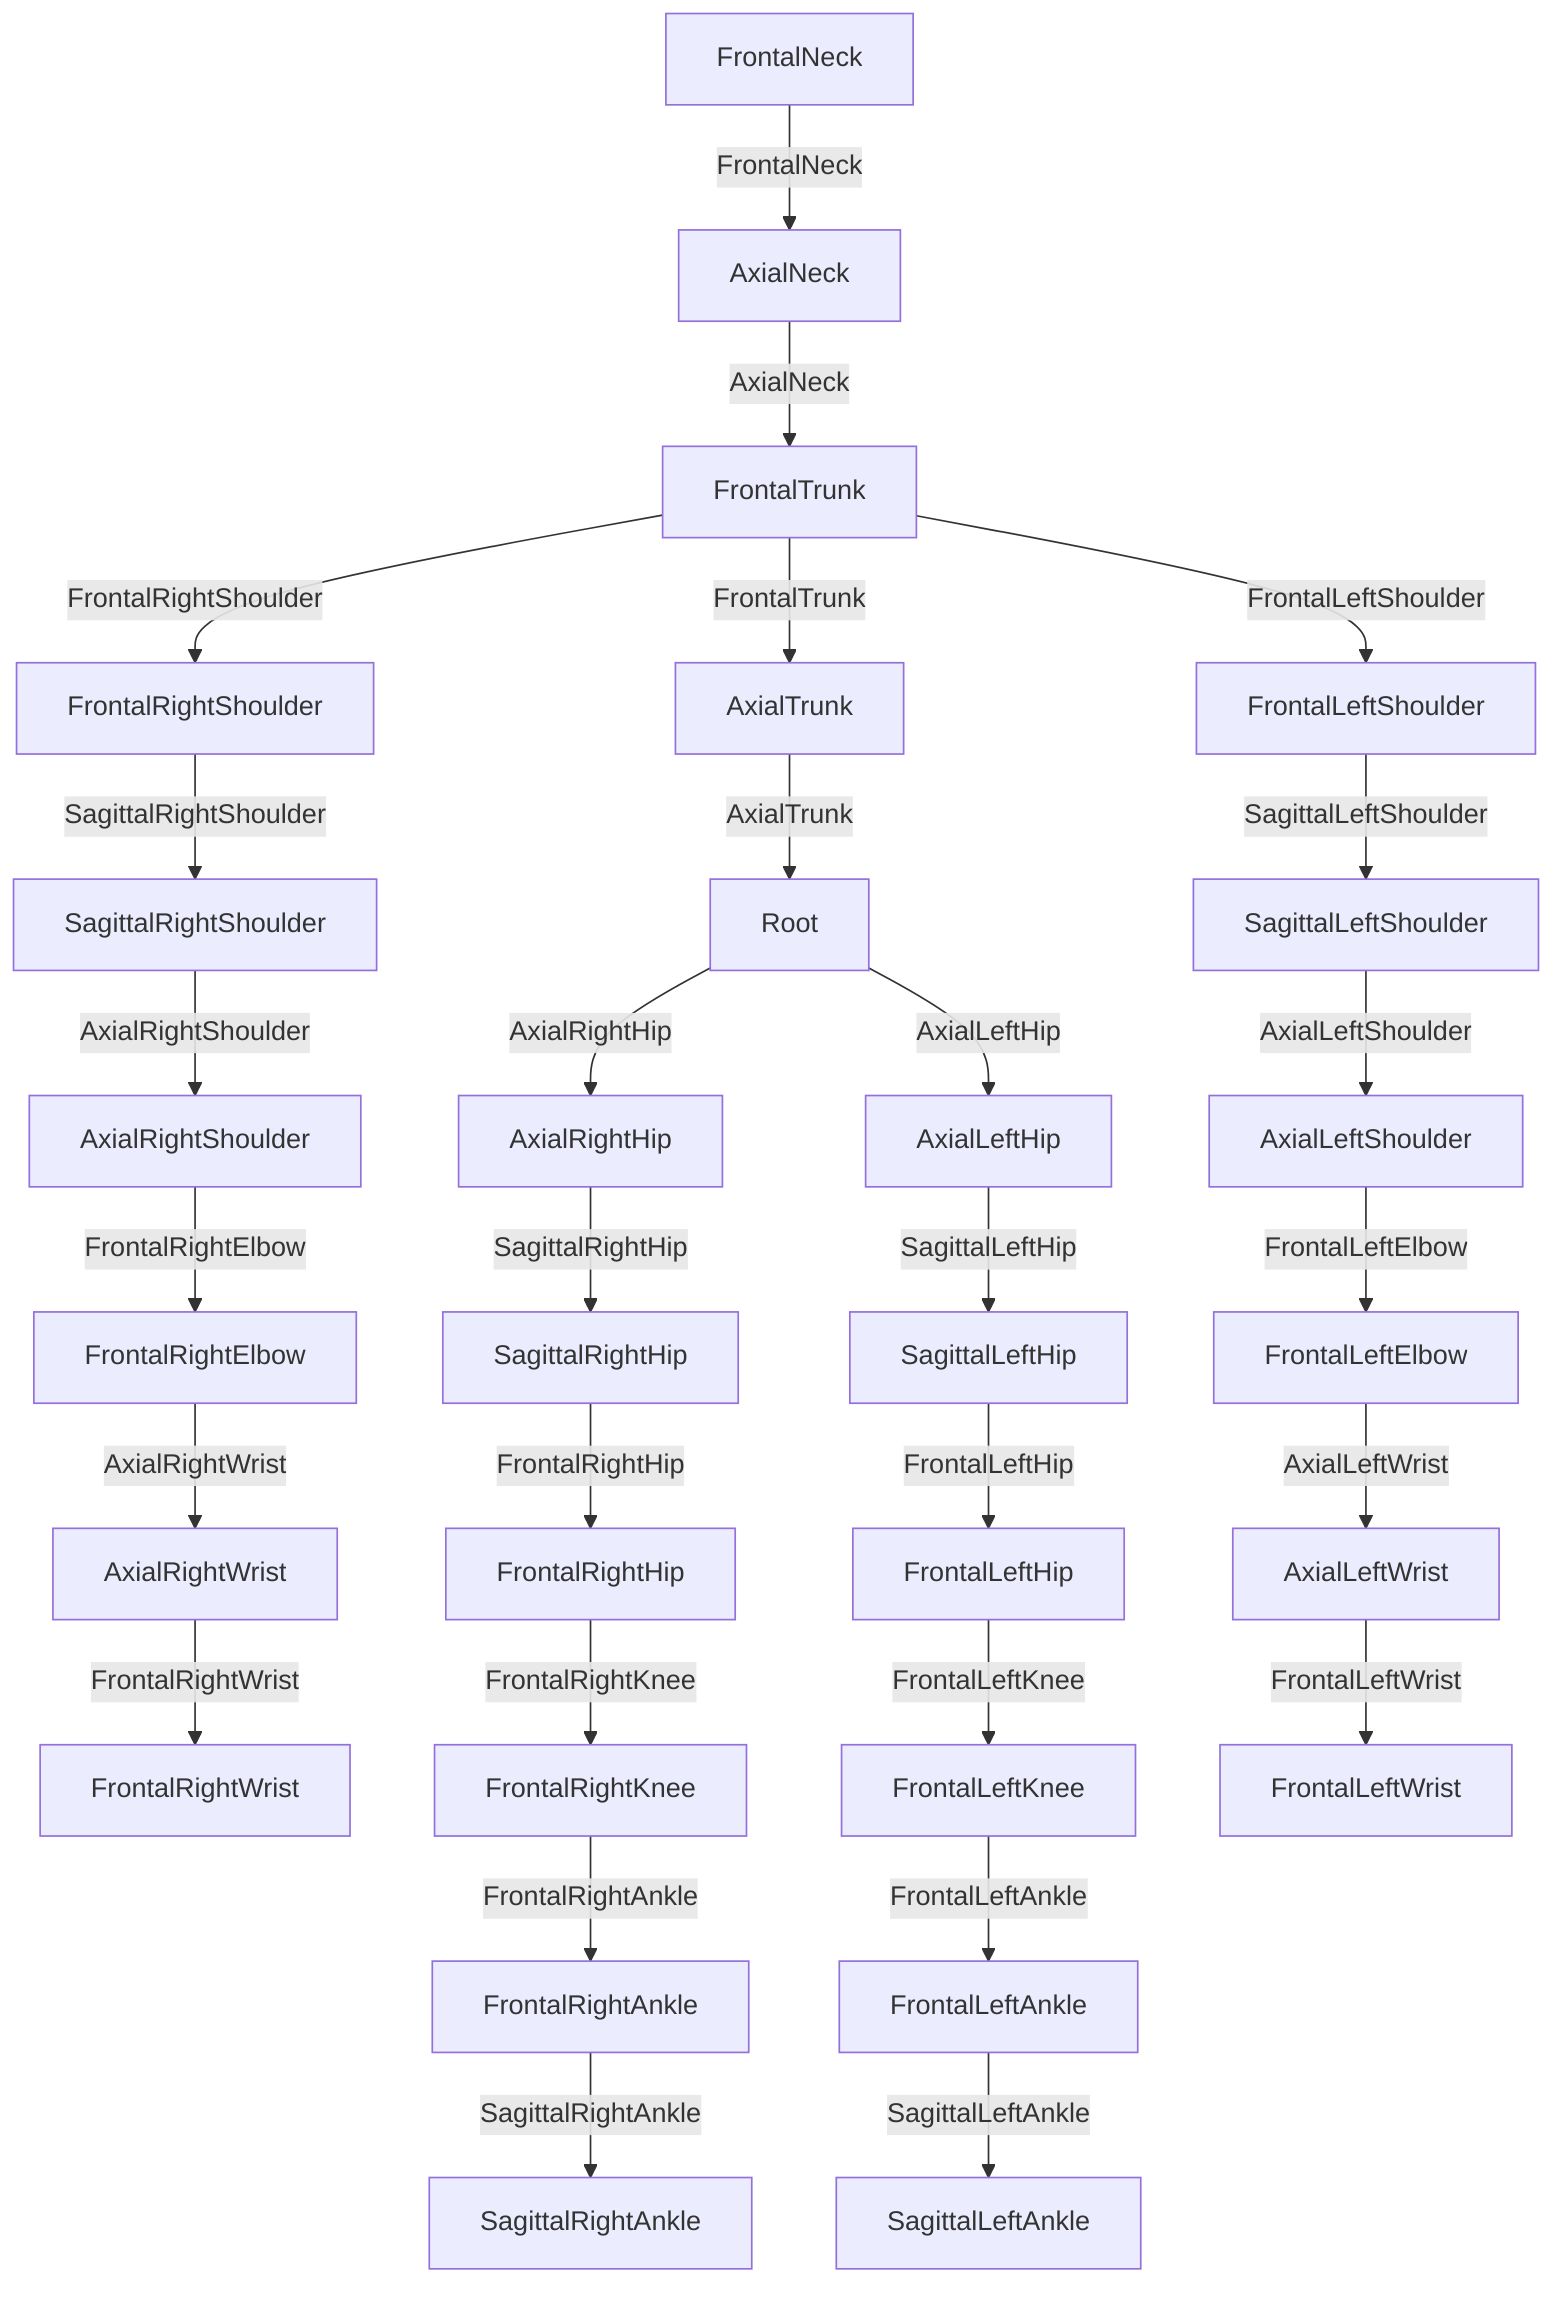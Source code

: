 graph TD

%% head and some trunk
FrontalNeck[FrontalNeck]
AxialNeck[AxialNeck]
FrontalNeck-->|FrontalNeck| AxialNeck

FrontalTrunk[FrontalTrunk]
AxialNeck-->|AxialNeck|FrontalTrunk


%% rightArm
FrontalRightShoulder[FrontalRightShoulder]
FrontalTrunk-->|FrontalRightShoulder|FrontalRightShoulder

SagittalRightShoulder[SagittalRightShoulder]
FrontalRightShoulder-->|SagittalRightShoulder|SagittalRightShoulder

AxialRightShoulder[AxialRightShoulder]
SagittalRightShoulder-->|AxialRightShoulder|AxialRightShoulder

FrontalRightElbow[FrontalRightElbow]
AxialRightShoulder-->|FrontalRightElbow|FrontalRightElbow

AxialRightWrist[AxialRightWrist]
FrontalRightElbow-->|AxialRightWrist|AxialRightWrist

FrontalRightWrist[FrontalRightWrist]
AxialRightWrist-->|FrontalRightWrist|FrontalRightWrist


%% more trunk
AxialTrunk[AxialTrunk]
FrontalTrunk-->|FrontalTrunk|AxialTrunk

Root[Root]
AxialTrunk-->|AxialTrunk|Root


%% rightLeg
AxialRightHip[AxialRightHip]
Root-->|AxialRightHip|AxialRightHip

SagittalRightHip[SagittalRightHip]
AxialRightHip-->|SagittalRightHip|SagittalRightHip

FrontalRightHip[FrontalRightHip]
SagittalRightHip-->|FrontalRightHip|FrontalRightHip

FrontalRightKnee[FrontalRightKnee]
FrontalRightHip-->|FrontalRightKnee|FrontalRightKnee

FrontalRightAnkle[FrontalRightAnkle]
FrontalRightKnee-->|FrontalRightAnkle|FrontalRightAnkle

SagittalRightAnkle[SagittalRightAnkle]
FrontalRightAnkle-->|SagittalRightAnkle|SagittalRightAnkle


%% leftLeg
AxialLeftHip[AxialLeftHip]
Root-->|AxialLeftHip|AxialLeftHip

SagittalLeftHip[SagittalLeftHip]
AxialLeftHip-->|SagittalLeftHip|SagittalLeftHip

FrontalLeftHip[FrontalLeftHip]
SagittalLeftHip-->|FrontalLeftHip|FrontalLeftHip

FrontalLeftKnee[FrontalLeftKnee]
FrontalLeftHip-->|FrontalLeftKnee|FrontalLeftKnee

FrontalLeftAnkle[FrontalLeftAnkle]
FrontalLeftKnee-->|FrontalLeftAnkle|FrontalLeftAnkle

SagittalLeftAnkle[SagittalLeftAnkle]
FrontalLeftAnkle-->|SagittalLeftAnkle|SagittalLeftAnkle


%% leftArm
FrontalLeftShoulder[FrontalLeftShoulder]
FrontalTrunk-->|FrontalLeftShoulder|FrontalLeftShoulder

SagittalLeftShoulder[SagittalLeftShoulder]
FrontalLeftShoulder-->|SagittalLeftShoulder|SagittalLeftShoulder

AxialLeftShoulder[AxialLeftShoulder]
SagittalLeftShoulder-->|AxialLeftShoulder|AxialLeftShoulder

FrontalLeftElbow[FrontalLeftElbow]
AxialLeftShoulder-->|FrontalLeftElbow|FrontalLeftElbow

AxialLeftWrist[AxialLeftWrist]
FrontalLeftElbow-->|AxialLeftWrist|AxialLeftWrist

FrontalLeftWrist[FrontalLeftWrist]
AxialLeftWrist-->|FrontalLeftWrist|FrontalLeftWrist